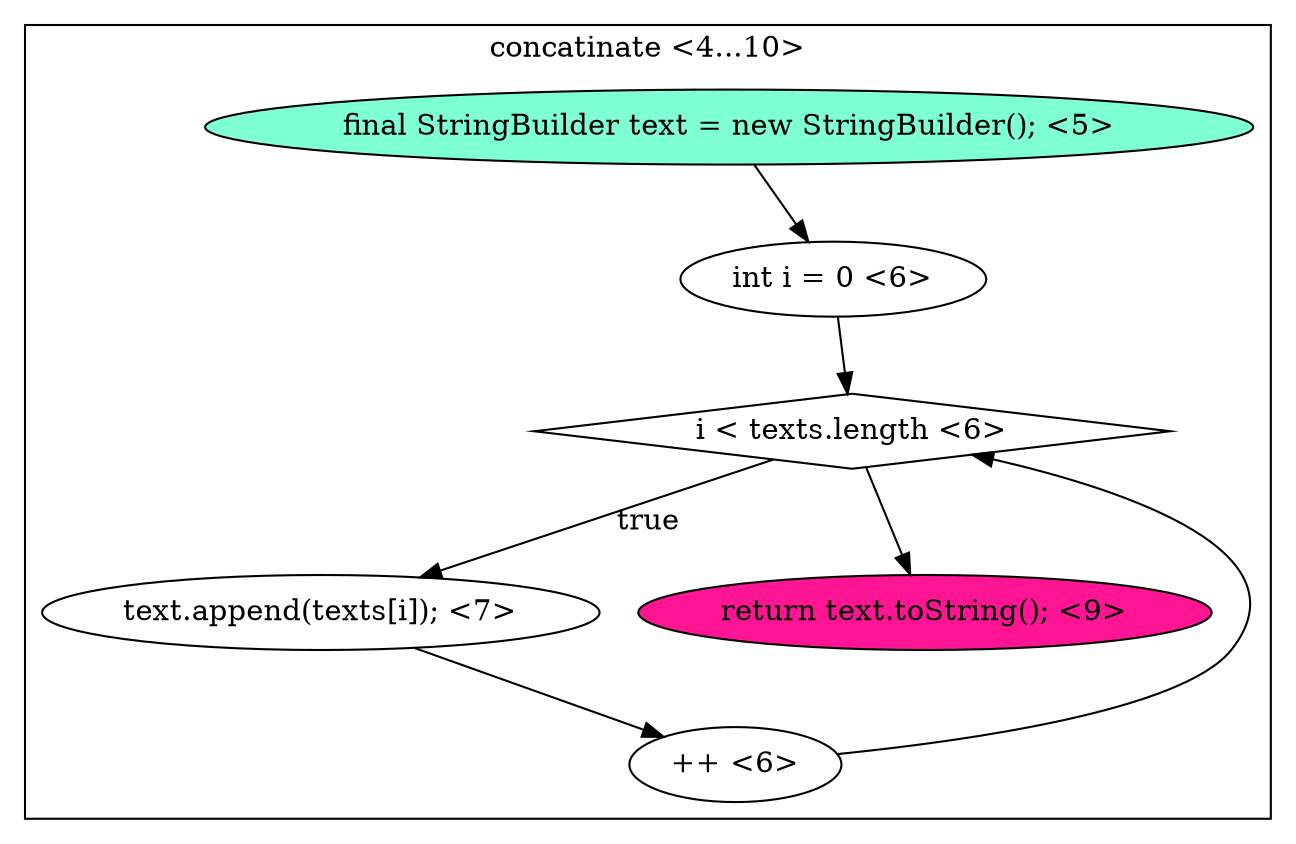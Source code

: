 digraph CFG {
subgraph cluster0 {
label = "concatinate <4...10>";
0.0 [style = filled, label = "final StringBuilder text = new StringBuilder(); <5>", fillcolor = aquamarine, shape = ellipse];
0.1 [style = filled, label = "int i = 0 <6>", fillcolor = white, shape = ellipse];
0.2 [style = filled, label = "i < texts.length <6>", fillcolor = white, shape = diamond];
0.3 [style = filled, label = "++ <6>", fillcolor = white, shape = ellipse];
0.4 [style = filled, label = "text.append(texts[i]); <7>", fillcolor = white, shape = ellipse];
0.5 [style = filled, label = "return text.toString(); <9>", fillcolor = deeppink, shape = ellipse];
0.0 -> 0.1 [style = solid, label=""];
0.1 -> 0.2 [style = solid, label=""];
0.2 -> 0.4 [style = solid, label="true"];
0.2 -> 0.5 [style = solid, label=""];
0.3 -> 0.2 [style = solid, label=""];
0.4 -> 0.3 [style = solid, label=""];
}
}